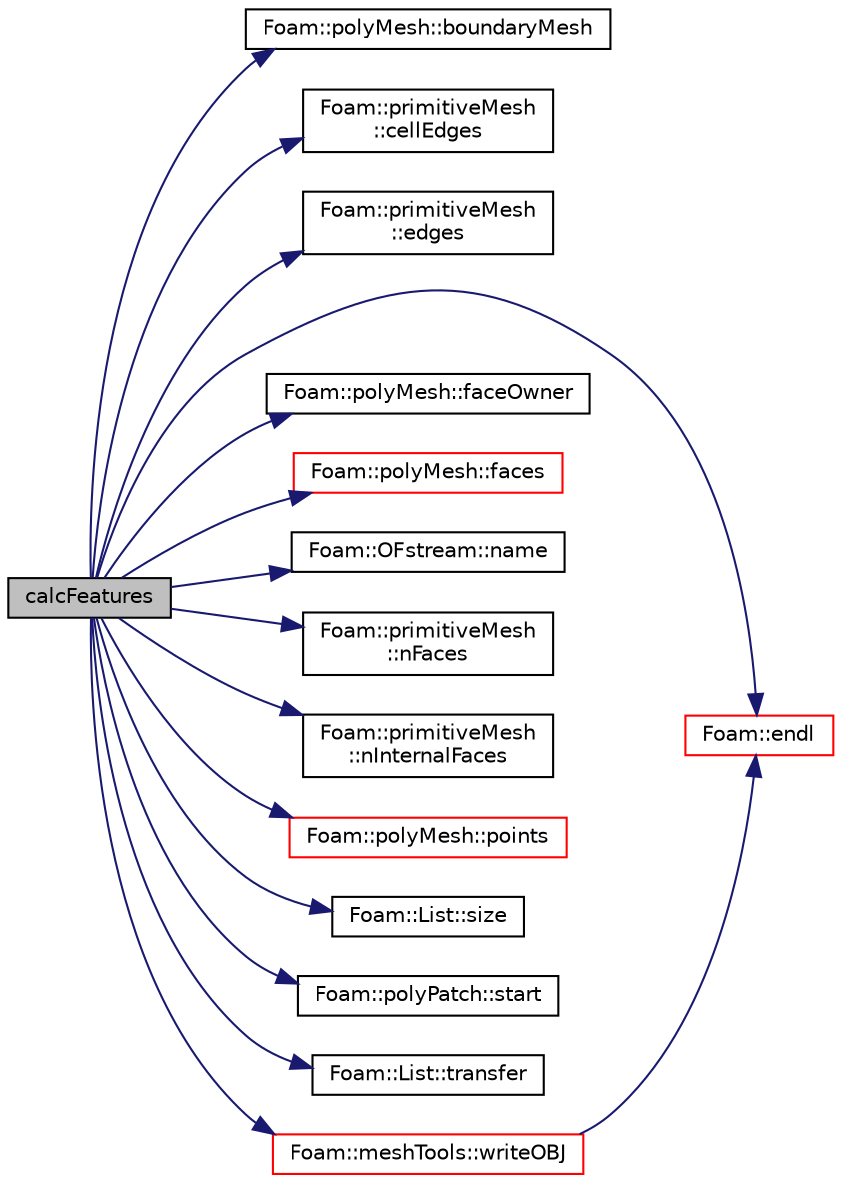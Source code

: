 digraph "calcFeatures"
{
  bgcolor="transparent";
  edge [fontname="Helvetica",fontsize="10",labelfontname="Helvetica",labelfontsize="10"];
  node [fontname="Helvetica",fontsize="10",shape=record];
  rankdir="LR";
  Node1 [label="calcFeatures",height=0.2,width=0.4,color="black", fillcolor="grey75", style="filled", fontcolor="black"];
  Node1 -> Node2 [color="midnightblue",fontsize="10",style="solid",fontname="Helvetica"];
  Node2 [label="Foam::polyMesh::boundaryMesh",height=0.2,width=0.4,color="black",URL="$a01916.html#a6b7f5ba89250dbd7a1c6c7860ab60fe3",tooltip="Return boundary mesh. "];
  Node1 -> Node3 [color="midnightblue",fontsize="10",style="solid",fontname="Helvetica"];
  Node3 [label="Foam::primitiveMesh\l::cellEdges",height=0.2,width=0.4,color="black",URL="$a01967.html#a44aec413c3092a849532c9993dbfd201"];
  Node1 -> Node4 [color="midnightblue",fontsize="10",style="solid",fontname="Helvetica"];
  Node4 [label="Foam::primitiveMesh\l::edges",height=0.2,width=0.4,color="black",URL="$a01967.html#aae82d34fe433288eb6b1f9dea53675c8",tooltip="Return mesh edges. Uses calcEdges. "];
  Node1 -> Node5 [color="midnightblue",fontsize="10",style="solid",fontname="Helvetica"];
  Node5 [label="Foam::endl",height=0.2,width=0.4,color="red",URL="$a10725.html#a2db8fe02a0d3909e9351bb4275b23ce4",tooltip="Add newline and flush stream. "];
  Node1 -> Node6 [color="midnightblue",fontsize="10",style="solid",fontname="Helvetica"];
  Node6 [label="Foam::polyMesh::faceOwner",height=0.2,width=0.4,color="black",URL="$a01916.html#a6d4def83436c9aa4dc68e8e42c5cf268",tooltip="Return face owner. "];
  Node1 -> Node7 [color="midnightblue",fontsize="10",style="solid",fontname="Helvetica"];
  Node7 [label="Foam::polyMesh::faces",height=0.2,width=0.4,color="red",URL="$a01916.html#a4434536d50d4c14116249da802a1e2b2",tooltip="Return raw faces. "];
  Node1 -> Node8 [color="midnightblue",fontsize="10",style="solid",fontname="Helvetica"];
  Node8 [label="Foam::OFstream::name",height=0.2,width=0.4,color="black",URL="$a01702.html#acd3da3556711337d571c60cf9ffb91cc",tooltip="Return the name of the stream. "];
  Node1 -> Node9 [color="midnightblue",fontsize="10",style="solid",fontname="Helvetica"];
  Node9 [label="Foam::primitiveMesh\l::nFaces",height=0.2,width=0.4,color="black",URL="$a01967.html#a9be088de373a98524a153de7da0e92e8"];
  Node1 -> Node10 [color="midnightblue",fontsize="10",style="solid",fontname="Helvetica"];
  Node10 [label="Foam::primitiveMesh\l::nInternalFaces",height=0.2,width=0.4,color="black",URL="$a01967.html#aa1eec60bd258a70018b8ffda0dced7bb"];
  Node1 -> Node11 [color="midnightblue",fontsize="10",style="solid",fontname="Helvetica"];
  Node11 [label="Foam::polyMesh::points",height=0.2,width=0.4,color="red",URL="$a01916.html#a084ae534298576408f063a6b3b820959",tooltip="Return raw points. "];
  Node1 -> Node12 [color="midnightblue",fontsize="10",style="solid",fontname="Helvetica"];
  Node12 [label="Foam::List::size",height=0.2,width=0.4,color="black",URL="$a01364.html#a8a5f6fa29bd4b500caf186f60245b384",tooltip="Override size to be inconsistent with allocated storage. "];
  Node1 -> Node13 [color="midnightblue",fontsize="10",style="solid",fontname="Helvetica"];
  Node13 [label="Foam::polyPatch::start",height=0.2,width=0.4,color="black",URL="$a01933.html#a861f370e41af7d54d7ff91da65de6e6a",tooltip="Return start label of this patch in the polyMesh face list. "];
  Node1 -> Node14 [color="midnightblue",fontsize="10",style="solid",fontname="Helvetica"];
  Node14 [label="Foam::List::transfer",height=0.2,width=0.4,color="black",URL="$a01364.html#a25ad1d2084d16b234b0cf91c07e832c0",tooltip="Transfer the contents of the argument List into this list. "];
  Node1 -> Node15 [color="midnightblue",fontsize="10",style="solid",fontname="Helvetica"];
  Node15 [label="Foam::meshTools::writeOBJ",height=0.2,width=0.4,color="red",URL="$a10780.html#afd76c6ccc8ee4a5957f0232218167c17",tooltip="Write obj representation of point. "];
  Node15 -> Node5 [color="midnightblue",fontsize="10",style="solid",fontname="Helvetica"];
}
